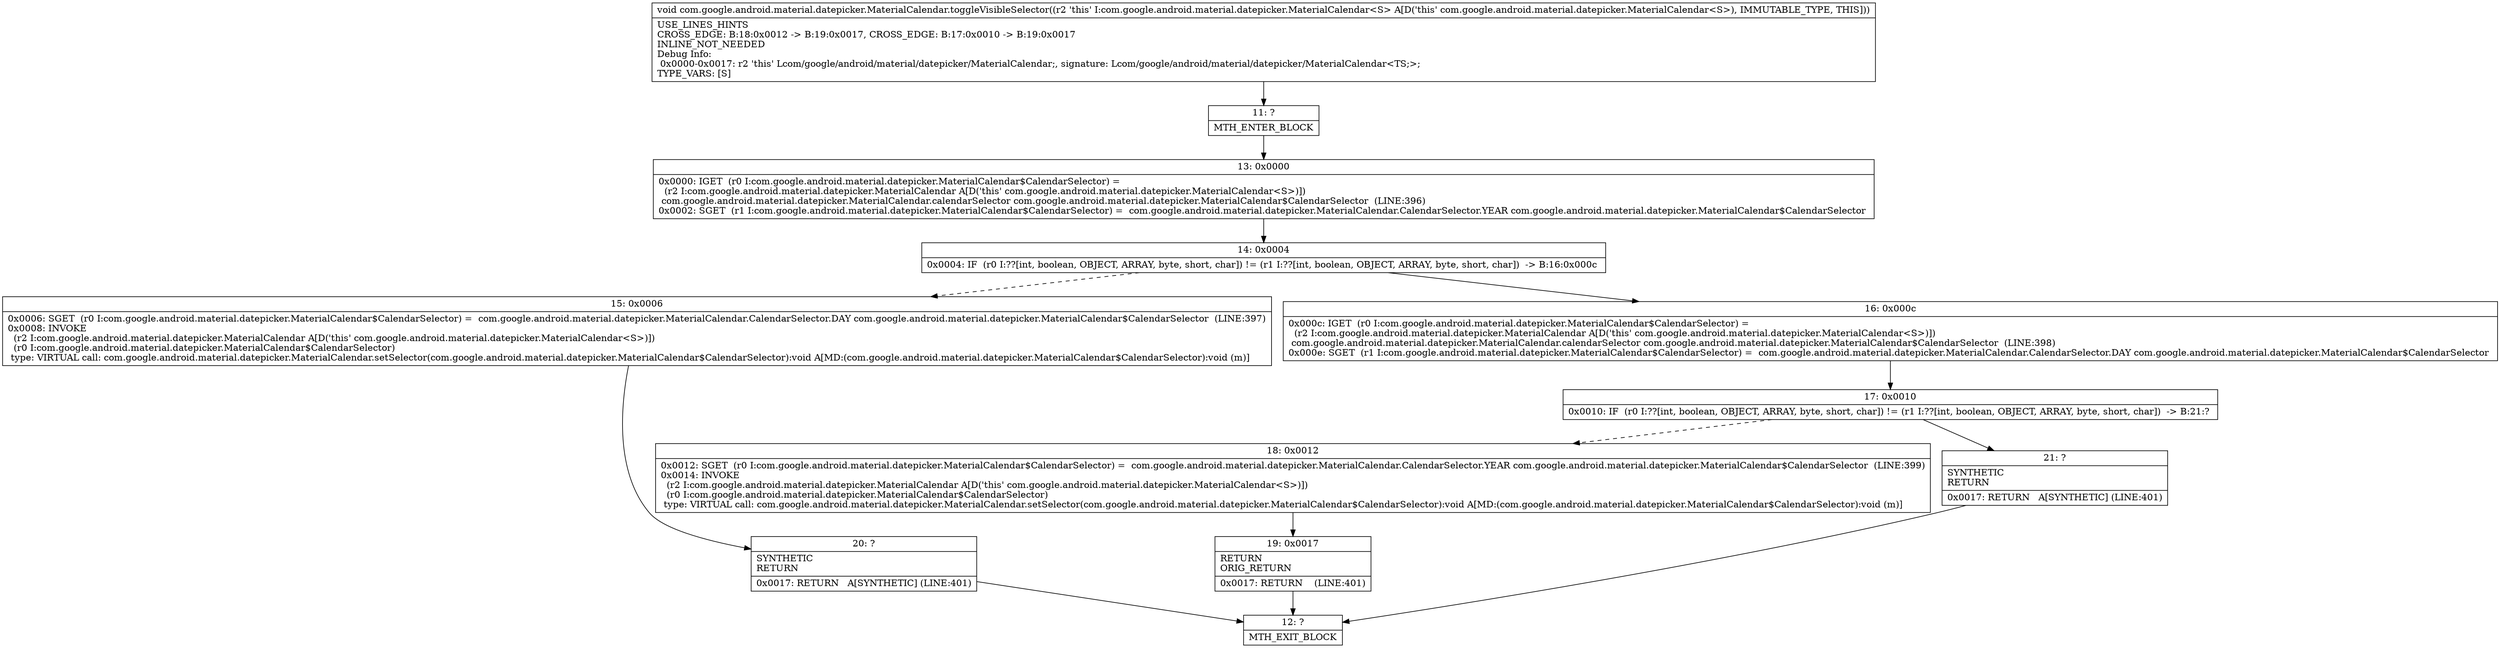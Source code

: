 digraph "CFG forcom.google.android.material.datepicker.MaterialCalendar.toggleVisibleSelector()V" {
Node_11 [shape=record,label="{11\:\ ?|MTH_ENTER_BLOCK\l}"];
Node_13 [shape=record,label="{13\:\ 0x0000|0x0000: IGET  (r0 I:com.google.android.material.datepicker.MaterialCalendar$CalendarSelector) = \l  (r2 I:com.google.android.material.datepicker.MaterialCalendar A[D('this' com.google.android.material.datepicker.MaterialCalendar\<S\>)])\l com.google.android.material.datepicker.MaterialCalendar.calendarSelector com.google.android.material.datepicker.MaterialCalendar$CalendarSelector  (LINE:396)\l0x0002: SGET  (r1 I:com.google.android.material.datepicker.MaterialCalendar$CalendarSelector) =  com.google.android.material.datepicker.MaterialCalendar.CalendarSelector.YEAR com.google.android.material.datepicker.MaterialCalendar$CalendarSelector \l}"];
Node_14 [shape=record,label="{14\:\ 0x0004|0x0004: IF  (r0 I:??[int, boolean, OBJECT, ARRAY, byte, short, char]) != (r1 I:??[int, boolean, OBJECT, ARRAY, byte, short, char])  \-\> B:16:0x000c \l}"];
Node_15 [shape=record,label="{15\:\ 0x0006|0x0006: SGET  (r0 I:com.google.android.material.datepicker.MaterialCalendar$CalendarSelector) =  com.google.android.material.datepicker.MaterialCalendar.CalendarSelector.DAY com.google.android.material.datepicker.MaterialCalendar$CalendarSelector  (LINE:397)\l0x0008: INVOKE  \l  (r2 I:com.google.android.material.datepicker.MaterialCalendar A[D('this' com.google.android.material.datepicker.MaterialCalendar\<S\>)])\l  (r0 I:com.google.android.material.datepicker.MaterialCalendar$CalendarSelector)\l type: VIRTUAL call: com.google.android.material.datepicker.MaterialCalendar.setSelector(com.google.android.material.datepicker.MaterialCalendar$CalendarSelector):void A[MD:(com.google.android.material.datepicker.MaterialCalendar$CalendarSelector):void (m)]\l}"];
Node_20 [shape=record,label="{20\:\ ?|SYNTHETIC\lRETURN\l|0x0017: RETURN   A[SYNTHETIC] (LINE:401)\l}"];
Node_12 [shape=record,label="{12\:\ ?|MTH_EXIT_BLOCK\l}"];
Node_16 [shape=record,label="{16\:\ 0x000c|0x000c: IGET  (r0 I:com.google.android.material.datepicker.MaterialCalendar$CalendarSelector) = \l  (r2 I:com.google.android.material.datepicker.MaterialCalendar A[D('this' com.google.android.material.datepicker.MaterialCalendar\<S\>)])\l com.google.android.material.datepicker.MaterialCalendar.calendarSelector com.google.android.material.datepicker.MaterialCalendar$CalendarSelector  (LINE:398)\l0x000e: SGET  (r1 I:com.google.android.material.datepicker.MaterialCalendar$CalendarSelector) =  com.google.android.material.datepicker.MaterialCalendar.CalendarSelector.DAY com.google.android.material.datepicker.MaterialCalendar$CalendarSelector \l}"];
Node_17 [shape=record,label="{17\:\ 0x0010|0x0010: IF  (r0 I:??[int, boolean, OBJECT, ARRAY, byte, short, char]) != (r1 I:??[int, boolean, OBJECT, ARRAY, byte, short, char])  \-\> B:21:? \l}"];
Node_18 [shape=record,label="{18\:\ 0x0012|0x0012: SGET  (r0 I:com.google.android.material.datepicker.MaterialCalendar$CalendarSelector) =  com.google.android.material.datepicker.MaterialCalendar.CalendarSelector.YEAR com.google.android.material.datepicker.MaterialCalendar$CalendarSelector  (LINE:399)\l0x0014: INVOKE  \l  (r2 I:com.google.android.material.datepicker.MaterialCalendar A[D('this' com.google.android.material.datepicker.MaterialCalendar\<S\>)])\l  (r0 I:com.google.android.material.datepicker.MaterialCalendar$CalendarSelector)\l type: VIRTUAL call: com.google.android.material.datepicker.MaterialCalendar.setSelector(com.google.android.material.datepicker.MaterialCalendar$CalendarSelector):void A[MD:(com.google.android.material.datepicker.MaterialCalendar$CalendarSelector):void (m)]\l}"];
Node_19 [shape=record,label="{19\:\ 0x0017|RETURN\lORIG_RETURN\l|0x0017: RETURN    (LINE:401)\l}"];
Node_21 [shape=record,label="{21\:\ ?|SYNTHETIC\lRETURN\l|0x0017: RETURN   A[SYNTHETIC] (LINE:401)\l}"];
MethodNode[shape=record,label="{void com.google.android.material.datepicker.MaterialCalendar.toggleVisibleSelector((r2 'this' I:com.google.android.material.datepicker.MaterialCalendar\<S\> A[D('this' com.google.android.material.datepicker.MaterialCalendar\<S\>), IMMUTABLE_TYPE, THIS]))  | USE_LINES_HINTS\lCROSS_EDGE: B:18:0x0012 \-\> B:19:0x0017, CROSS_EDGE: B:17:0x0010 \-\> B:19:0x0017\lINLINE_NOT_NEEDED\lDebug Info:\l  0x0000\-0x0017: r2 'this' Lcom\/google\/android\/material\/datepicker\/MaterialCalendar;, signature: Lcom\/google\/android\/material\/datepicker\/MaterialCalendar\<TS;\>;\lTYPE_VARS: [S]\l}"];
MethodNode -> Node_11;Node_11 -> Node_13;
Node_13 -> Node_14;
Node_14 -> Node_15[style=dashed];
Node_14 -> Node_16;
Node_15 -> Node_20;
Node_20 -> Node_12;
Node_16 -> Node_17;
Node_17 -> Node_18[style=dashed];
Node_17 -> Node_21;
Node_18 -> Node_19;
Node_19 -> Node_12;
Node_21 -> Node_12;
}

